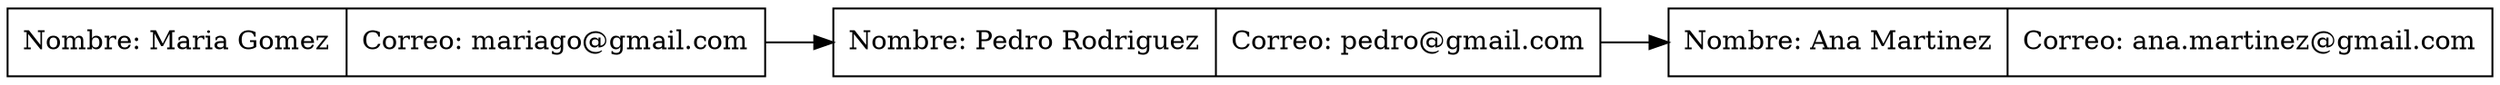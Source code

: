 digraph G {
node [shape=record];
rankdir=LR;
node0 [label="{Nombre: Maria Gomez | Correo: mariago@gmail.com}"];
node0 -> node1;
node1 [label="{Nombre: Pedro Rodriguez | Correo: pedro@gmail.com}"];
node1 -> node2;
node2 [label="{Nombre: Ana Martinez | Correo: ana.martinez@gmail.com}"];
}
